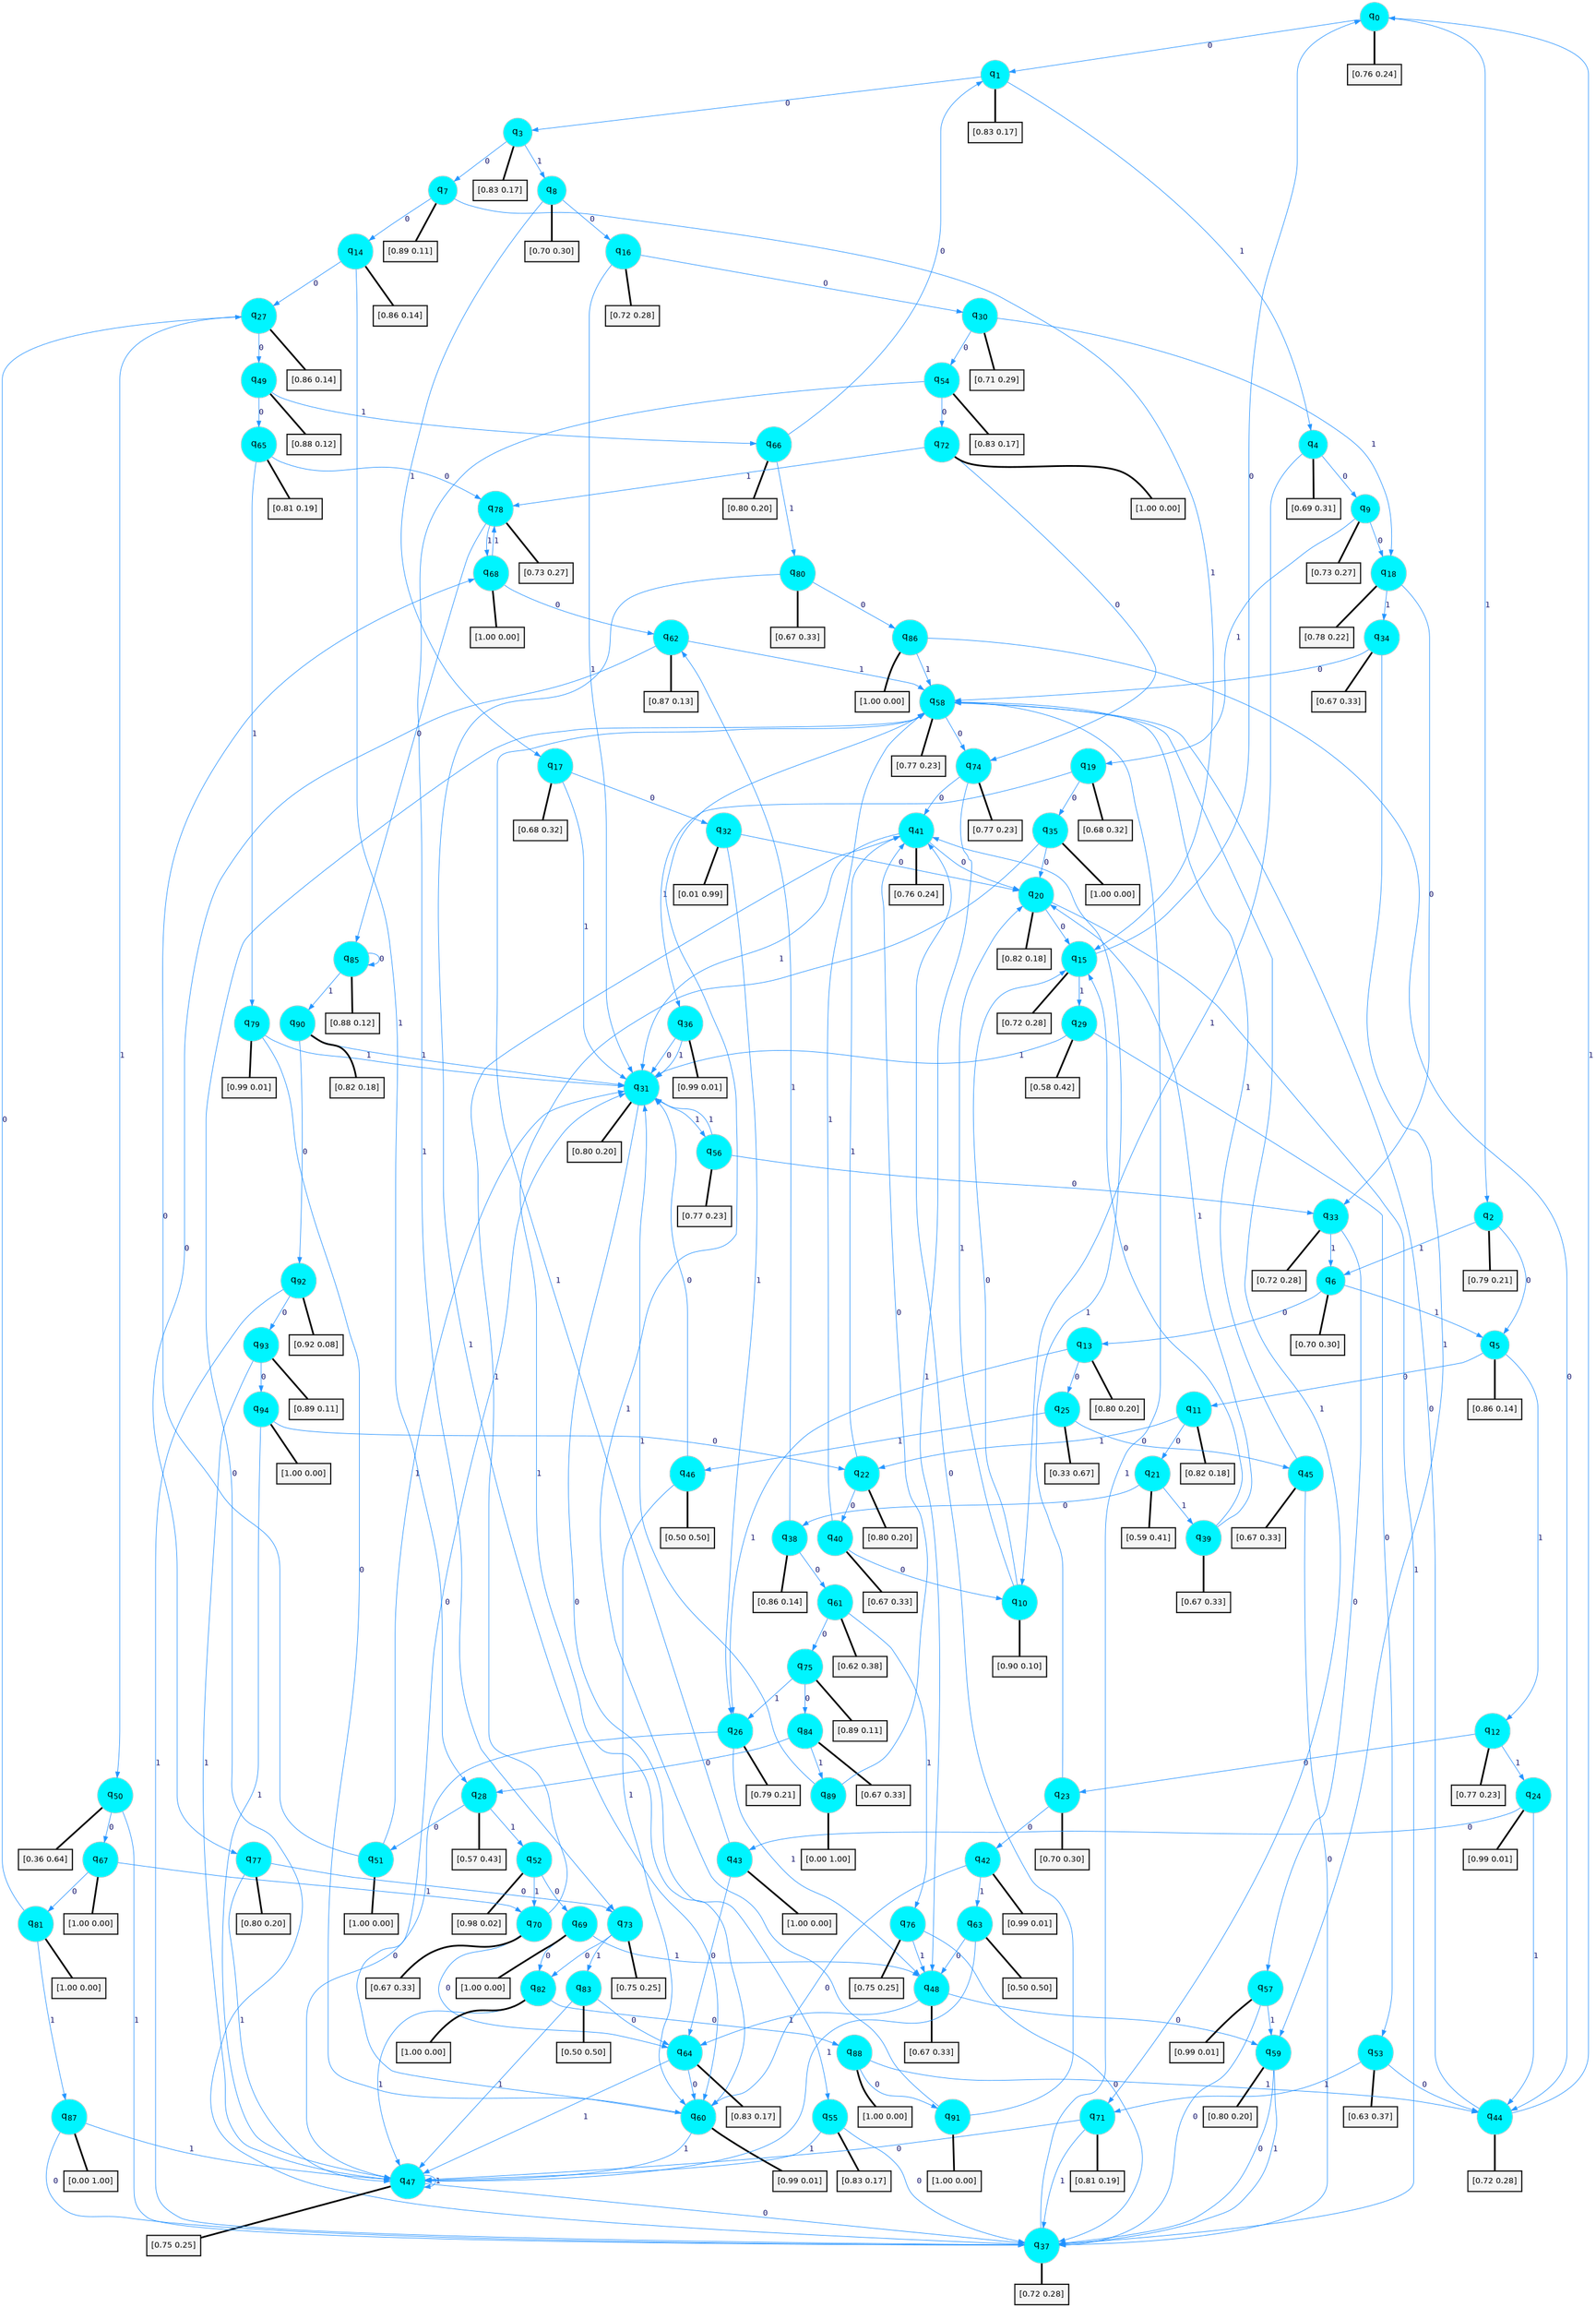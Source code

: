 digraph G {
graph [
bgcolor=transparent, dpi=300, rankdir=TD, size="40,25"];
node [
color=gray, fillcolor=turquoise1, fontcolor=black, fontname=Helvetica, fontsize=16, fontweight=bold, shape=circle, style=filled];
edge [
arrowsize=1, color=dodgerblue1, fontcolor=midnightblue, fontname=courier, fontweight=bold, penwidth=1, style=solid, weight=20];
0[label=<q<SUB>0</SUB>>];
1[label=<q<SUB>1</SUB>>];
2[label=<q<SUB>2</SUB>>];
3[label=<q<SUB>3</SUB>>];
4[label=<q<SUB>4</SUB>>];
5[label=<q<SUB>5</SUB>>];
6[label=<q<SUB>6</SUB>>];
7[label=<q<SUB>7</SUB>>];
8[label=<q<SUB>8</SUB>>];
9[label=<q<SUB>9</SUB>>];
10[label=<q<SUB>10</SUB>>];
11[label=<q<SUB>11</SUB>>];
12[label=<q<SUB>12</SUB>>];
13[label=<q<SUB>13</SUB>>];
14[label=<q<SUB>14</SUB>>];
15[label=<q<SUB>15</SUB>>];
16[label=<q<SUB>16</SUB>>];
17[label=<q<SUB>17</SUB>>];
18[label=<q<SUB>18</SUB>>];
19[label=<q<SUB>19</SUB>>];
20[label=<q<SUB>20</SUB>>];
21[label=<q<SUB>21</SUB>>];
22[label=<q<SUB>22</SUB>>];
23[label=<q<SUB>23</SUB>>];
24[label=<q<SUB>24</SUB>>];
25[label=<q<SUB>25</SUB>>];
26[label=<q<SUB>26</SUB>>];
27[label=<q<SUB>27</SUB>>];
28[label=<q<SUB>28</SUB>>];
29[label=<q<SUB>29</SUB>>];
30[label=<q<SUB>30</SUB>>];
31[label=<q<SUB>31</SUB>>];
32[label=<q<SUB>32</SUB>>];
33[label=<q<SUB>33</SUB>>];
34[label=<q<SUB>34</SUB>>];
35[label=<q<SUB>35</SUB>>];
36[label=<q<SUB>36</SUB>>];
37[label=<q<SUB>37</SUB>>];
38[label=<q<SUB>38</SUB>>];
39[label=<q<SUB>39</SUB>>];
40[label=<q<SUB>40</SUB>>];
41[label=<q<SUB>41</SUB>>];
42[label=<q<SUB>42</SUB>>];
43[label=<q<SUB>43</SUB>>];
44[label=<q<SUB>44</SUB>>];
45[label=<q<SUB>45</SUB>>];
46[label=<q<SUB>46</SUB>>];
47[label=<q<SUB>47</SUB>>];
48[label=<q<SUB>48</SUB>>];
49[label=<q<SUB>49</SUB>>];
50[label=<q<SUB>50</SUB>>];
51[label=<q<SUB>51</SUB>>];
52[label=<q<SUB>52</SUB>>];
53[label=<q<SUB>53</SUB>>];
54[label=<q<SUB>54</SUB>>];
55[label=<q<SUB>55</SUB>>];
56[label=<q<SUB>56</SUB>>];
57[label=<q<SUB>57</SUB>>];
58[label=<q<SUB>58</SUB>>];
59[label=<q<SUB>59</SUB>>];
60[label=<q<SUB>60</SUB>>];
61[label=<q<SUB>61</SUB>>];
62[label=<q<SUB>62</SUB>>];
63[label=<q<SUB>63</SUB>>];
64[label=<q<SUB>64</SUB>>];
65[label=<q<SUB>65</SUB>>];
66[label=<q<SUB>66</SUB>>];
67[label=<q<SUB>67</SUB>>];
68[label=<q<SUB>68</SUB>>];
69[label=<q<SUB>69</SUB>>];
70[label=<q<SUB>70</SUB>>];
71[label=<q<SUB>71</SUB>>];
72[label=<q<SUB>72</SUB>>];
73[label=<q<SUB>73</SUB>>];
74[label=<q<SUB>74</SUB>>];
75[label=<q<SUB>75</SUB>>];
76[label=<q<SUB>76</SUB>>];
77[label=<q<SUB>77</SUB>>];
78[label=<q<SUB>78</SUB>>];
79[label=<q<SUB>79</SUB>>];
80[label=<q<SUB>80</SUB>>];
81[label=<q<SUB>81</SUB>>];
82[label=<q<SUB>82</SUB>>];
83[label=<q<SUB>83</SUB>>];
84[label=<q<SUB>84</SUB>>];
85[label=<q<SUB>85</SUB>>];
86[label=<q<SUB>86</SUB>>];
87[label=<q<SUB>87</SUB>>];
88[label=<q<SUB>88</SUB>>];
89[label=<q<SUB>89</SUB>>];
90[label=<q<SUB>90</SUB>>];
91[label=<q<SUB>91</SUB>>];
92[label=<q<SUB>92</SUB>>];
93[label=<q<SUB>93</SUB>>];
94[label=<q<SUB>94</SUB>>];
95[label="[0.76 0.24]", shape=box,fontcolor=black, fontname=Helvetica, fontsize=14, penwidth=2, fillcolor=whitesmoke,color=black];
96[label="[0.83 0.17]", shape=box,fontcolor=black, fontname=Helvetica, fontsize=14, penwidth=2, fillcolor=whitesmoke,color=black];
97[label="[0.79 0.21]", shape=box,fontcolor=black, fontname=Helvetica, fontsize=14, penwidth=2, fillcolor=whitesmoke,color=black];
98[label="[0.83 0.17]", shape=box,fontcolor=black, fontname=Helvetica, fontsize=14, penwidth=2, fillcolor=whitesmoke,color=black];
99[label="[0.69 0.31]", shape=box,fontcolor=black, fontname=Helvetica, fontsize=14, penwidth=2, fillcolor=whitesmoke,color=black];
100[label="[0.86 0.14]", shape=box,fontcolor=black, fontname=Helvetica, fontsize=14, penwidth=2, fillcolor=whitesmoke,color=black];
101[label="[0.70 0.30]", shape=box,fontcolor=black, fontname=Helvetica, fontsize=14, penwidth=2, fillcolor=whitesmoke,color=black];
102[label="[0.89 0.11]", shape=box,fontcolor=black, fontname=Helvetica, fontsize=14, penwidth=2, fillcolor=whitesmoke,color=black];
103[label="[0.70 0.30]", shape=box,fontcolor=black, fontname=Helvetica, fontsize=14, penwidth=2, fillcolor=whitesmoke,color=black];
104[label="[0.73 0.27]", shape=box,fontcolor=black, fontname=Helvetica, fontsize=14, penwidth=2, fillcolor=whitesmoke,color=black];
105[label="[0.90 0.10]", shape=box,fontcolor=black, fontname=Helvetica, fontsize=14, penwidth=2, fillcolor=whitesmoke,color=black];
106[label="[0.82 0.18]", shape=box,fontcolor=black, fontname=Helvetica, fontsize=14, penwidth=2, fillcolor=whitesmoke,color=black];
107[label="[0.77 0.23]", shape=box,fontcolor=black, fontname=Helvetica, fontsize=14, penwidth=2, fillcolor=whitesmoke,color=black];
108[label="[0.80 0.20]", shape=box,fontcolor=black, fontname=Helvetica, fontsize=14, penwidth=2, fillcolor=whitesmoke,color=black];
109[label="[0.86 0.14]", shape=box,fontcolor=black, fontname=Helvetica, fontsize=14, penwidth=2, fillcolor=whitesmoke,color=black];
110[label="[0.72 0.28]", shape=box,fontcolor=black, fontname=Helvetica, fontsize=14, penwidth=2, fillcolor=whitesmoke,color=black];
111[label="[0.72 0.28]", shape=box,fontcolor=black, fontname=Helvetica, fontsize=14, penwidth=2, fillcolor=whitesmoke,color=black];
112[label="[0.68 0.32]", shape=box,fontcolor=black, fontname=Helvetica, fontsize=14, penwidth=2, fillcolor=whitesmoke,color=black];
113[label="[0.78 0.22]", shape=box,fontcolor=black, fontname=Helvetica, fontsize=14, penwidth=2, fillcolor=whitesmoke,color=black];
114[label="[0.68 0.32]", shape=box,fontcolor=black, fontname=Helvetica, fontsize=14, penwidth=2, fillcolor=whitesmoke,color=black];
115[label="[0.82 0.18]", shape=box,fontcolor=black, fontname=Helvetica, fontsize=14, penwidth=2, fillcolor=whitesmoke,color=black];
116[label="[0.59 0.41]", shape=box,fontcolor=black, fontname=Helvetica, fontsize=14, penwidth=2, fillcolor=whitesmoke,color=black];
117[label="[0.80 0.20]", shape=box,fontcolor=black, fontname=Helvetica, fontsize=14, penwidth=2, fillcolor=whitesmoke,color=black];
118[label="[0.70 0.30]", shape=box,fontcolor=black, fontname=Helvetica, fontsize=14, penwidth=2, fillcolor=whitesmoke,color=black];
119[label="[0.99 0.01]", shape=box,fontcolor=black, fontname=Helvetica, fontsize=14, penwidth=2, fillcolor=whitesmoke,color=black];
120[label="[0.33 0.67]", shape=box,fontcolor=black, fontname=Helvetica, fontsize=14, penwidth=2, fillcolor=whitesmoke,color=black];
121[label="[0.79 0.21]", shape=box,fontcolor=black, fontname=Helvetica, fontsize=14, penwidth=2, fillcolor=whitesmoke,color=black];
122[label="[0.86 0.14]", shape=box,fontcolor=black, fontname=Helvetica, fontsize=14, penwidth=2, fillcolor=whitesmoke,color=black];
123[label="[0.57 0.43]", shape=box,fontcolor=black, fontname=Helvetica, fontsize=14, penwidth=2, fillcolor=whitesmoke,color=black];
124[label="[0.58 0.42]", shape=box,fontcolor=black, fontname=Helvetica, fontsize=14, penwidth=2, fillcolor=whitesmoke,color=black];
125[label="[0.71 0.29]", shape=box,fontcolor=black, fontname=Helvetica, fontsize=14, penwidth=2, fillcolor=whitesmoke,color=black];
126[label="[0.80 0.20]", shape=box,fontcolor=black, fontname=Helvetica, fontsize=14, penwidth=2, fillcolor=whitesmoke,color=black];
127[label="[0.01 0.99]", shape=box,fontcolor=black, fontname=Helvetica, fontsize=14, penwidth=2, fillcolor=whitesmoke,color=black];
128[label="[0.72 0.28]", shape=box,fontcolor=black, fontname=Helvetica, fontsize=14, penwidth=2, fillcolor=whitesmoke,color=black];
129[label="[0.67 0.33]", shape=box,fontcolor=black, fontname=Helvetica, fontsize=14, penwidth=2, fillcolor=whitesmoke,color=black];
130[label="[1.00 0.00]", shape=box,fontcolor=black, fontname=Helvetica, fontsize=14, penwidth=2, fillcolor=whitesmoke,color=black];
131[label="[0.99 0.01]", shape=box,fontcolor=black, fontname=Helvetica, fontsize=14, penwidth=2, fillcolor=whitesmoke,color=black];
132[label="[0.72 0.28]", shape=box,fontcolor=black, fontname=Helvetica, fontsize=14, penwidth=2, fillcolor=whitesmoke,color=black];
133[label="[0.86 0.14]", shape=box,fontcolor=black, fontname=Helvetica, fontsize=14, penwidth=2, fillcolor=whitesmoke,color=black];
134[label="[0.67 0.33]", shape=box,fontcolor=black, fontname=Helvetica, fontsize=14, penwidth=2, fillcolor=whitesmoke,color=black];
135[label="[0.67 0.33]", shape=box,fontcolor=black, fontname=Helvetica, fontsize=14, penwidth=2, fillcolor=whitesmoke,color=black];
136[label="[0.76 0.24]", shape=box,fontcolor=black, fontname=Helvetica, fontsize=14, penwidth=2, fillcolor=whitesmoke,color=black];
137[label="[0.99 0.01]", shape=box,fontcolor=black, fontname=Helvetica, fontsize=14, penwidth=2, fillcolor=whitesmoke,color=black];
138[label="[1.00 0.00]", shape=box,fontcolor=black, fontname=Helvetica, fontsize=14, penwidth=2, fillcolor=whitesmoke,color=black];
139[label="[0.72 0.28]", shape=box,fontcolor=black, fontname=Helvetica, fontsize=14, penwidth=2, fillcolor=whitesmoke,color=black];
140[label="[0.67 0.33]", shape=box,fontcolor=black, fontname=Helvetica, fontsize=14, penwidth=2, fillcolor=whitesmoke,color=black];
141[label="[0.50 0.50]", shape=box,fontcolor=black, fontname=Helvetica, fontsize=14, penwidth=2, fillcolor=whitesmoke,color=black];
142[label="[0.75 0.25]", shape=box,fontcolor=black, fontname=Helvetica, fontsize=14, penwidth=2, fillcolor=whitesmoke,color=black];
143[label="[0.67 0.33]", shape=box,fontcolor=black, fontname=Helvetica, fontsize=14, penwidth=2, fillcolor=whitesmoke,color=black];
144[label="[0.88 0.12]", shape=box,fontcolor=black, fontname=Helvetica, fontsize=14, penwidth=2, fillcolor=whitesmoke,color=black];
145[label="[0.36 0.64]", shape=box,fontcolor=black, fontname=Helvetica, fontsize=14, penwidth=2, fillcolor=whitesmoke,color=black];
146[label="[1.00 0.00]", shape=box,fontcolor=black, fontname=Helvetica, fontsize=14, penwidth=2, fillcolor=whitesmoke,color=black];
147[label="[0.98 0.02]", shape=box,fontcolor=black, fontname=Helvetica, fontsize=14, penwidth=2, fillcolor=whitesmoke,color=black];
148[label="[0.63 0.37]", shape=box,fontcolor=black, fontname=Helvetica, fontsize=14, penwidth=2, fillcolor=whitesmoke,color=black];
149[label="[0.83 0.17]", shape=box,fontcolor=black, fontname=Helvetica, fontsize=14, penwidth=2, fillcolor=whitesmoke,color=black];
150[label="[0.83 0.17]", shape=box,fontcolor=black, fontname=Helvetica, fontsize=14, penwidth=2, fillcolor=whitesmoke,color=black];
151[label="[0.77 0.23]", shape=box,fontcolor=black, fontname=Helvetica, fontsize=14, penwidth=2, fillcolor=whitesmoke,color=black];
152[label="[0.99 0.01]", shape=box,fontcolor=black, fontname=Helvetica, fontsize=14, penwidth=2, fillcolor=whitesmoke,color=black];
153[label="[0.77 0.23]", shape=box,fontcolor=black, fontname=Helvetica, fontsize=14, penwidth=2, fillcolor=whitesmoke,color=black];
154[label="[0.80 0.20]", shape=box,fontcolor=black, fontname=Helvetica, fontsize=14, penwidth=2, fillcolor=whitesmoke,color=black];
155[label="[0.99 0.01]", shape=box,fontcolor=black, fontname=Helvetica, fontsize=14, penwidth=2, fillcolor=whitesmoke,color=black];
156[label="[0.62 0.38]", shape=box,fontcolor=black, fontname=Helvetica, fontsize=14, penwidth=2, fillcolor=whitesmoke,color=black];
157[label="[0.87 0.13]", shape=box,fontcolor=black, fontname=Helvetica, fontsize=14, penwidth=2, fillcolor=whitesmoke,color=black];
158[label="[0.50 0.50]", shape=box,fontcolor=black, fontname=Helvetica, fontsize=14, penwidth=2, fillcolor=whitesmoke,color=black];
159[label="[0.83 0.17]", shape=box,fontcolor=black, fontname=Helvetica, fontsize=14, penwidth=2, fillcolor=whitesmoke,color=black];
160[label="[0.81 0.19]", shape=box,fontcolor=black, fontname=Helvetica, fontsize=14, penwidth=2, fillcolor=whitesmoke,color=black];
161[label="[0.80 0.20]", shape=box,fontcolor=black, fontname=Helvetica, fontsize=14, penwidth=2, fillcolor=whitesmoke,color=black];
162[label="[1.00 0.00]", shape=box,fontcolor=black, fontname=Helvetica, fontsize=14, penwidth=2, fillcolor=whitesmoke,color=black];
163[label="[1.00 0.00]", shape=box,fontcolor=black, fontname=Helvetica, fontsize=14, penwidth=2, fillcolor=whitesmoke,color=black];
164[label="[1.00 0.00]", shape=box,fontcolor=black, fontname=Helvetica, fontsize=14, penwidth=2, fillcolor=whitesmoke,color=black];
165[label="[0.67 0.33]", shape=box,fontcolor=black, fontname=Helvetica, fontsize=14, penwidth=2, fillcolor=whitesmoke,color=black];
166[label="[0.81 0.19]", shape=box,fontcolor=black, fontname=Helvetica, fontsize=14, penwidth=2, fillcolor=whitesmoke,color=black];
167[label="[1.00 0.00]", shape=box,fontcolor=black, fontname=Helvetica, fontsize=14, penwidth=2, fillcolor=whitesmoke,color=black];
168[label="[0.75 0.25]", shape=box,fontcolor=black, fontname=Helvetica, fontsize=14, penwidth=2, fillcolor=whitesmoke,color=black];
169[label="[0.77 0.23]", shape=box,fontcolor=black, fontname=Helvetica, fontsize=14, penwidth=2, fillcolor=whitesmoke,color=black];
170[label="[0.89 0.11]", shape=box,fontcolor=black, fontname=Helvetica, fontsize=14, penwidth=2, fillcolor=whitesmoke,color=black];
171[label="[0.75 0.25]", shape=box,fontcolor=black, fontname=Helvetica, fontsize=14, penwidth=2, fillcolor=whitesmoke,color=black];
172[label="[0.80 0.20]", shape=box,fontcolor=black, fontname=Helvetica, fontsize=14, penwidth=2, fillcolor=whitesmoke,color=black];
173[label="[0.73 0.27]", shape=box,fontcolor=black, fontname=Helvetica, fontsize=14, penwidth=2, fillcolor=whitesmoke,color=black];
174[label="[0.99 0.01]", shape=box,fontcolor=black, fontname=Helvetica, fontsize=14, penwidth=2, fillcolor=whitesmoke,color=black];
175[label="[0.67 0.33]", shape=box,fontcolor=black, fontname=Helvetica, fontsize=14, penwidth=2, fillcolor=whitesmoke,color=black];
176[label="[1.00 0.00]", shape=box,fontcolor=black, fontname=Helvetica, fontsize=14, penwidth=2, fillcolor=whitesmoke,color=black];
177[label="[1.00 0.00]", shape=box,fontcolor=black, fontname=Helvetica, fontsize=14, penwidth=2, fillcolor=whitesmoke,color=black];
178[label="[0.50 0.50]", shape=box,fontcolor=black, fontname=Helvetica, fontsize=14, penwidth=2, fillcolor=whitesmoke,color=black];
179[label="[0.67 0.33]", shape=box,fontcolor=black, fontname=Helvetica, fontsize=14, penwidth=2, fillcolor=whitesmoke,color=black];
180[label="[0.88 0.12]", shape=box,fontcolor=black, fontname=Helvetica, fontsize=14, penwidth=2, fillcolor=whitesmoke,color=black];
181[label="[1.00 0.00]", shape=box,fontcolor=black, fontname=Helvetica, fontsize=14, penwidth=2, fillcolor=whitesmoke,color=black];
182[label="[0.00 1.00]", shape=box,fontcolor=black, fontname=Helvetica, fontsize=14, penwidth=2, fillcolor=whitesmoke,color=black];
183[label="[1.00 0.00]", shape=box,fontcolor=black, fontname=Helvetica, fontsize=14, penwidth=2, fillcolor=whitesmoke,color=black];
184[label="[0.00 1.00]", shape=box,fontcolor=black, fontname=Helvetica, fontsize=14, penwidth=2, fillcolor=whitesmoke,color=black];
185[label="[0.82 0.18]", shape=box,fontcolor=black, fontname=Helvetica, fontsize=14, penwidth=2, fillcolor=whitesmoke,color=black];
186[label="[1.00 0.00]", shape=box,fontcolor=black, fontname=Helvetica, fontsize=14, penwidth=2, fillcolor=whitesmoke,color=black];
187[label="[0.92 0.08]", shape=box,fontcolor=black, fontname=Helvetica, fontsize=14, penwidth=2, fillcolor=whitesmoke,color=black];
188[label="[0.89 0.11]", shape=box,fontcolor=black, fontname=Helvetica, fontsize=14, penwidth=2, fillcolor=whitesmoke,color=black];
189[label="[1.00 0.00]", shape=box,fontcolor=black, fontname=Helvetica, fontsize=14, penwidth=2, fillcolor=whitesmoke,color=black];
0->1 [label=0];
0->2 [label=1];
0->95 [arrowhead=none, penwidth=3,color=black];
1->3 [label=0];
1->4 [label=1];
1->96 [arrowhead=none, penwidth=3,color=black];
2->5 [label=0];
2->6 [label=1];
2->97 [arrowhead=none, penwidth=3,color=black];
3->7 [label=0];
3->8 [label=1];
3->98 [arrowhead=none, penwidth=3,color=black];
4->9 [label=0];
4->10 [label=1];
4->99 [arrowhead=none, penwidth=3,color=black];
5->11 [label=0];
5->12 [label=1];
5->100 [arrowhead=none, penwidth=3,color=black];
6->13 [label=0];
6->5 [label=1];
6->101 [arrowhead=none, penwidth=3,color=black];
7->14 [label=0];
7->15 [label=1];
7->102 [arrowhead=none, penwidth=3,color=black];
8->16 [label=0];
8->17 [label=1];
8->103 [arrowhead=none, penwidth=3,color=black];
9->18 [label=0];
9->19 [label=1];
9->104 [arrowhead=none, penwidth=3,color=black];
10->15 [label=0];
10->20 [label=1];
10->105 [arrowhead=none, penwidth=3,color=black];
11->21 [label=0];
11->22 [label=1];
11->106 [arrowhead=none, penwidth=3,color=black];
12->23 [label=0];
12->24 [label=1];
12->107 [arrowhead=none, penwidth=3,color=black];
13->25 [label=0];
13->26 [label=1];
13->108 [arrowhead=none, penwidth=3,color=black];
14->27 [label=0];
14->28 [label=1];
14->109 [arrowhead=none, penwidth=3,color=black];
15->0 [label=0];
15->29 [label=1];
15->110 [arrowhead=none, penwidth=3,color=black];
16->30 [label=0];
16->31 [label=1];
16->111 [arrowhead=none, penwidth=3,color=black];
17->32 [label=0];
17->31 [label=1];
17->112 [arrowhead=none, penwidth=3,color=black];
18->33 [label=0];
18->34 [label=1];
18->113 [arrowhead=none, penwidth=3,color=black];
19->35 [label=0];
19->36 [label=1];
19->114 [arrowhead=none, penwidth=3,color=black];
20->15 [label=0];
20->37 [label=1];
20->115 [arrowhead=none, penwidth=3,color=black];
21->38 [label=0];
21->39 [label=1];
21->116 [arrowhead=none, penwidth=3,color=black];
22->40 [label=0];
22->41 [label=1];
22->117 [arrowhead=none, penwidth=3,color=black];
23->42 [label=0];
23->41 [label=1];
23->118 [arrowhead=none, penwidth=3,color=black];
24->43 [label=0];
24->44 [label=1];
24->119 [arrowhead=none, penwidth=3,color=black];
25->45 [label=0];
25->46 [label=1];
25->120 [arrowhead=none, penwidth=3,color=black];
26->47 [label=0];
26->48 [label=1];
26->121 [arrowhead=none, penwidth=3,color=black];
27->49 [label=0];
27->50 [label=1];
27->122 [arrowhead=none, penwidth=3,color=black];
28->51 [label=0];
28->52 [label=1];
28->123 [arrowhead=none, penwidth=3,color=black];
29->53 [label=0];
29->31 [label=1];
29->124 [arrowhead=none, penwidth=3,color=black];
30->54 [label=0];
30->18 [label=1];
30->125 [arrowhead=none, penwidth=3,color=black];
31->55 [label=0];
31->56 [label=1];
31->126 [arrowhead=none, penwidth=3,color=black];
32->20 [label=0];
32->26 [label=1];
32->127 [arrowhead=none, penwidth=3,color=black];
33->57 [label=0];
33->6 [label=1];
33->128 [arrowhead=none, penwidth=3,color=black];
34->58 [label=0];
34->59 [label=1];
34->129 [arrowhead=none, penwidth=3,color=black];
35->20 [label=0];
35->60 [label=1];
35->130 [arrowhead=none, penwidth=3,color=black];
36->31 [label=0];
36->31 [label=1];
36->131 [arrowhead=none, penwidth=3,color=black];
37->58 [label=0];
37->58 [label=1];
37->132 [arrowhead=none, penwidth=3,color=black];
38->61 [label=0];
38->62 [label=1];
38->133 [arrowhead=none, penwidth=3,color=black];
39->15 [label=0];
39->20 [label=1];
39->134 [arrowhead=none, penwidth=3,color=black];
40->10 [label=0];
40->58 [label=1];
40->135 [arrowhead=none, penwidth=3,color=black];
41->20 [label=0];
41->31 [label=1];
41->136 [arrowhead=none, penwidth=3,color=black];
42->60 [label=0];
42->63 [label=1];
42->137 [arrowhead=none, penwidth=3,color=black];
43->64 [label=0];
43->58 [label=1];
43->138 [arrowhead=none, penwidth=3,color=black];
44->58 [label=0];
44->0 [label=1];
44->139 [arrowhead=none, penwidth=3,color=black];
45->37 [label=0];
45->58 [label=1];
45->140 [arrowhead=none, penwidth=3,color=black];
46->31 [label=0];
46->60 [label=1];
46->141 [arrowhead=none, penwidth=3,color=black];
47->37 [label=0];
47->47 [label=1];
47->142 [arrowhead=none, penwidth=3,color=black];
48->59 [label=0];
48->64 [label=1];
48->143 [arrowhead=none, penwidth=3,color=black];
49->65 [label=0];
49->66 [label=1];
49->144 [arrowhead=none, penwidth=3,color=black];
50->67 [label=0];
50->37 [label=1];
50->145 [arrowhead=none, penwidth=3,color=black];
51->68 [label=0];
51->31 [label=1];
51->146 [arrowhead=none, penwidth=3,color=black];
52->69 [label=0];
52->70 [label=1];
52->147 [arrowhead=none, penwidth=3,color=black];
53->44 [label=0];
53->71 [label=1];
53->148 [arrowhead=none, penwidth=3,color=black];
54->72 [label=0];
54->73 [label=1];
54->149 [arrowhead=none, penwidth=3,color=black];
55->37 [label=0];
55->47 [label=1];
55->150 [arrowhead=none, penwidth=3,color=black];
56->33 [label=0];
56->31 [label=1];
56->151 [arrowhead=none, penwidth=3,color=black];
57->37 [label=0];
57->59 [label=1];
57->152 [arrowhead=none, penwidth=3,color=black];
58->74 [label=0];
58->71 [label=1];
58->153 [arrowhead=none, penwidth=3,color=black];
59->37 [label=0];
59->37 [label=1];
59->154 [arrowhead=none, penwidth=3,color=black];
60->31 [label=0];
60->47 [label=1];
60->155 [arrowhead=none, penwidth=3,color=black];
61->75 [label=0];
61->76 [label=1];
61->156 [arrowhead=none, penwidth=3,color=black];
62->77 [label=0];
62->58 [label=1];
62->157 [arrowhead=none, penwidth=3,color=black];
63->48 [label=0];
63->47 [label=1];
63->158 [arrowhead=none, penwidth=3,color=black];
64->60 [label=0];
64->47 [label=1];
64->159 [arrowhead=none, penwidth=3,color=black];
65->78 [label=0];
65->79 [label=1];
65->160 [arrowhead=none, penwidth=3,color=black];
66->1 [label=0];
66->80 [label=1];
66->161 [arrowhead=none, penwidth=3,color=black];
67->81 [label=0];
67->70 [label=1];
67->162 [arrowhead=none, penwidth=3,color=black];
68->62 [label=0];
68->78 [label=1];
68->163 [arrowhead=none, penwidth=3,color=black];
69->82 [label=0];
69->48 [label=1];
69->164 [arrowhead=none, penwidth=3,color=black];
70->64 [label=0];
70->41 [label=1];
70->165 [arrowhead=none, penwidth=3,color=black];
71->47 [label=0];
71->37 [label=1];
71->166 [arrowhead=none, penwidth=3,color=black];
72->74 [label=0];
72->78 [label=1];
72->167 [arrowhead=none, penwidth=3,color=black];
73->82 [label=0];
73->83 [label=1];
73->168 [arrowhead=none, penwidth=3,color=black];
74->41 [label=0];
74->48 [label=1];
74->169 [arrowhead=none, penwidth=3,color=black];
75->84 [label=0];
75->26 [label=1];
75->170 [arrowhead=none, penwidth=3,color=black];
76->37 [label=0];
76->48 [label=1];
76->171 [arrowhead=none, penwidth=3,color=black];
77->73 [label=0];
77->47 [label=1];
77->172 [arrowhead=none, penwidth=3,color=black];
78->85 [label=0];
78->68 [label=1];
78->173 [arrowhead=none, penwidth=3,color=black];
79->60 [label=0];
79->31 [label=1];
79->174 [arrowhead=none, penwidth=3,color=black];
80->86 [label=0];
80->60 [label=1];
80->175 [arrowhead=none, penwidth=3,color=black];
81->27 [label=0];
81->87 [label=1];
81->176 [arrowhead=none, penwidth=3,color=black];
82->88 [label=0];
82->47 [label=1];
82->177 [arrowhead=none, penwidth=3,color=black];
83->64 [label=0];
83->47 [label=1];
83->178 [arrowhead=none, penwidth=3,color=black];
84->28 [label=0];
84->89 [label=1];
84->179 [arrowhead=none, penwidth=3,color=black];
85->85 [label=0];
85->90 [label=1];
85->180 [arrowhead=none, penwidth=3,color=black];
86->44 [label=0];
86->58 [label=1];
86->181 [arrowhead=none, penwidth=3,color=black];
87->37 [label=0];
87->47 [label=1];
87->182 [arrowhead=none, penwidth=3,color=black];
88->91 [label=0];
88->44 [label=1];
88->183 [arrowhead=none, penwidth=3,color=black];
89->41 [label=0];
89->31 [label=1];
89->184 [arrowhead=none, penwidth=3,color=black];
90->92 [label=0];
90->31 [label=1];
90->185 [arrowhead=none, penwidth=3,color=black];
91->41 [label=0];
91->58 [label=1];
91->186 [arrowhead=none, penwidth=3,color=black];
92->93 [label=0];
92->37 [label=1];
92->187 [arrowhead=none, penwidth=3,color=black];
93->94 [label=0];
93->47 [label=1];
93->188 [arrowhead=none, penwidth=3,color=black];
94->22 [label=0];
94->47 [label=1];
94->189 [arrowhead=none, penwidth=3,color=black];
}
